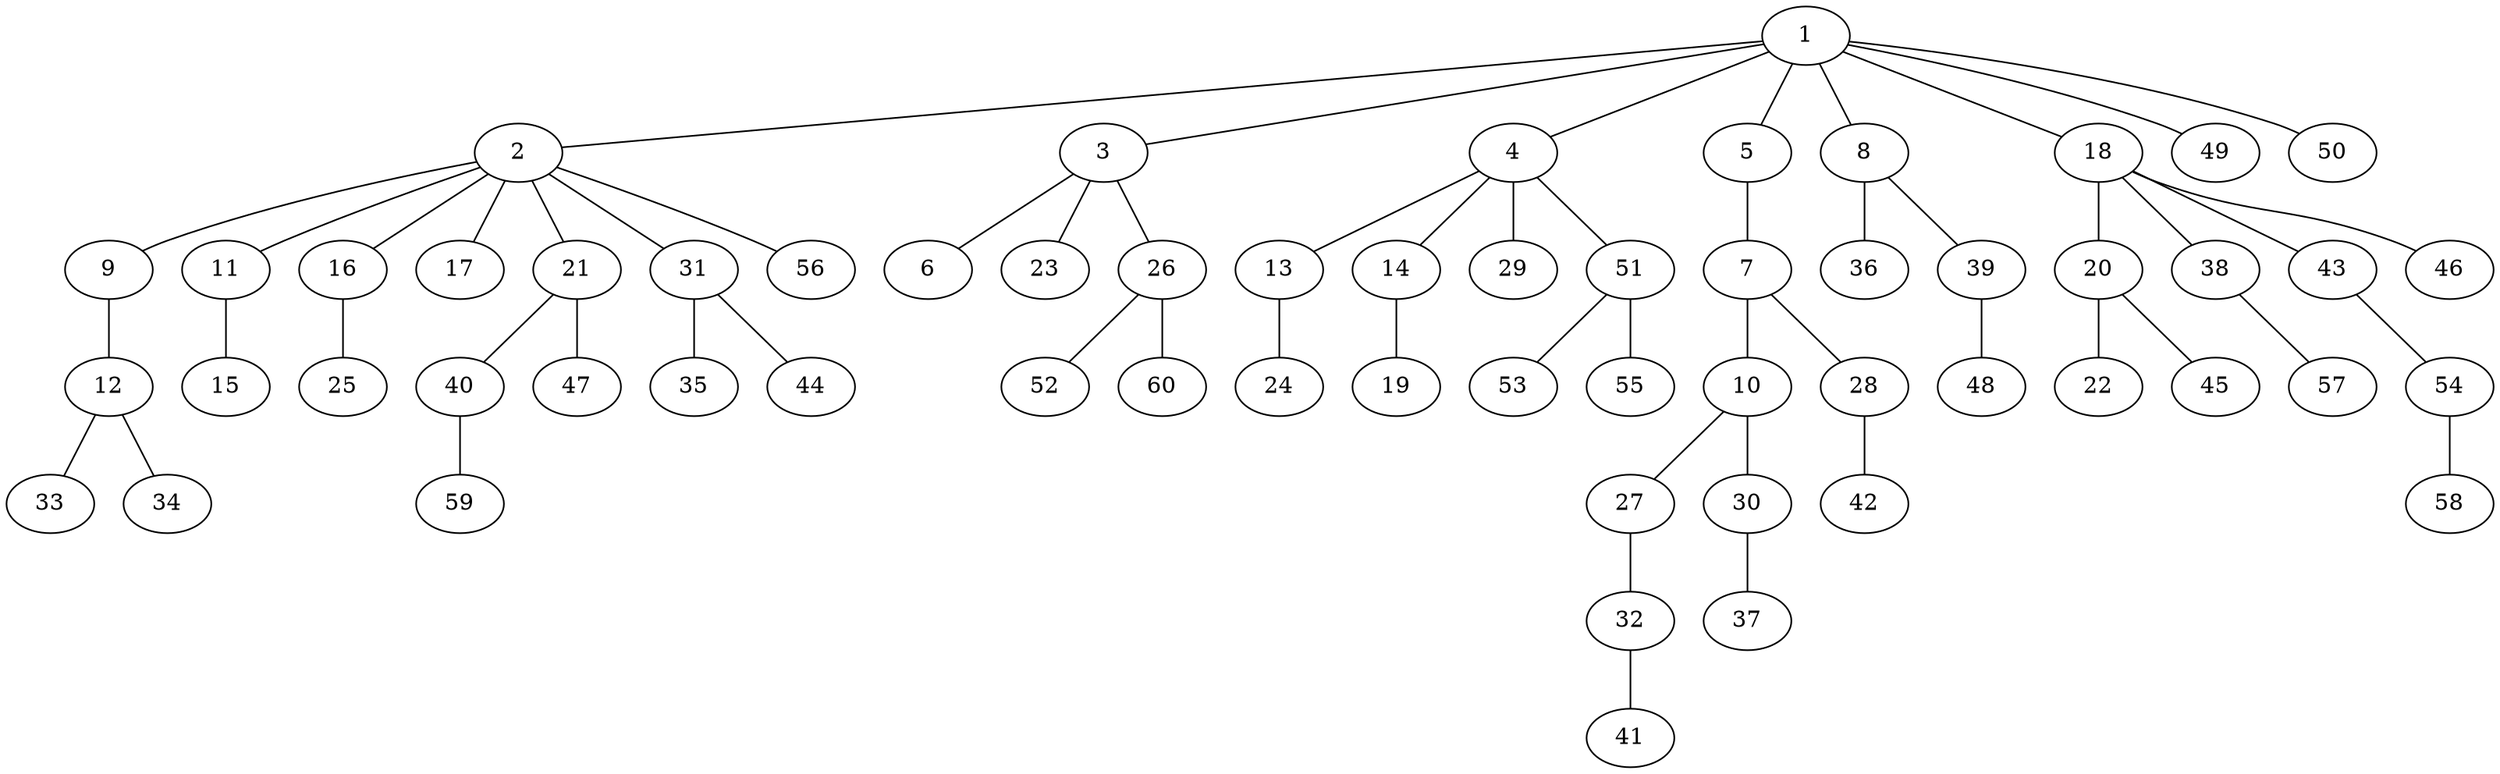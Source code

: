 graph graphname {1--2
1--3
1--4
1--5
1--8
1--18
1--49
1--50
2--9
2--11
2--16
2--17
2--21
2--31
2--56
3--6
3--23
3--26
4--13
4--14
4--29
4--51
5--7
7--10
7--28
8--36
8--39
9--12
10--27
10--30
11--15
12--33
12--34
13--24
14--19
16--25
18--20
18--38
18--43
18--46
20--22
20--45
21--40
21--47
26--52
26--60
27--32
28--42
30--37
31--35
31--44
32--41
38--57
39--48
40--59
43--54
51--53
51--55
54--58
}